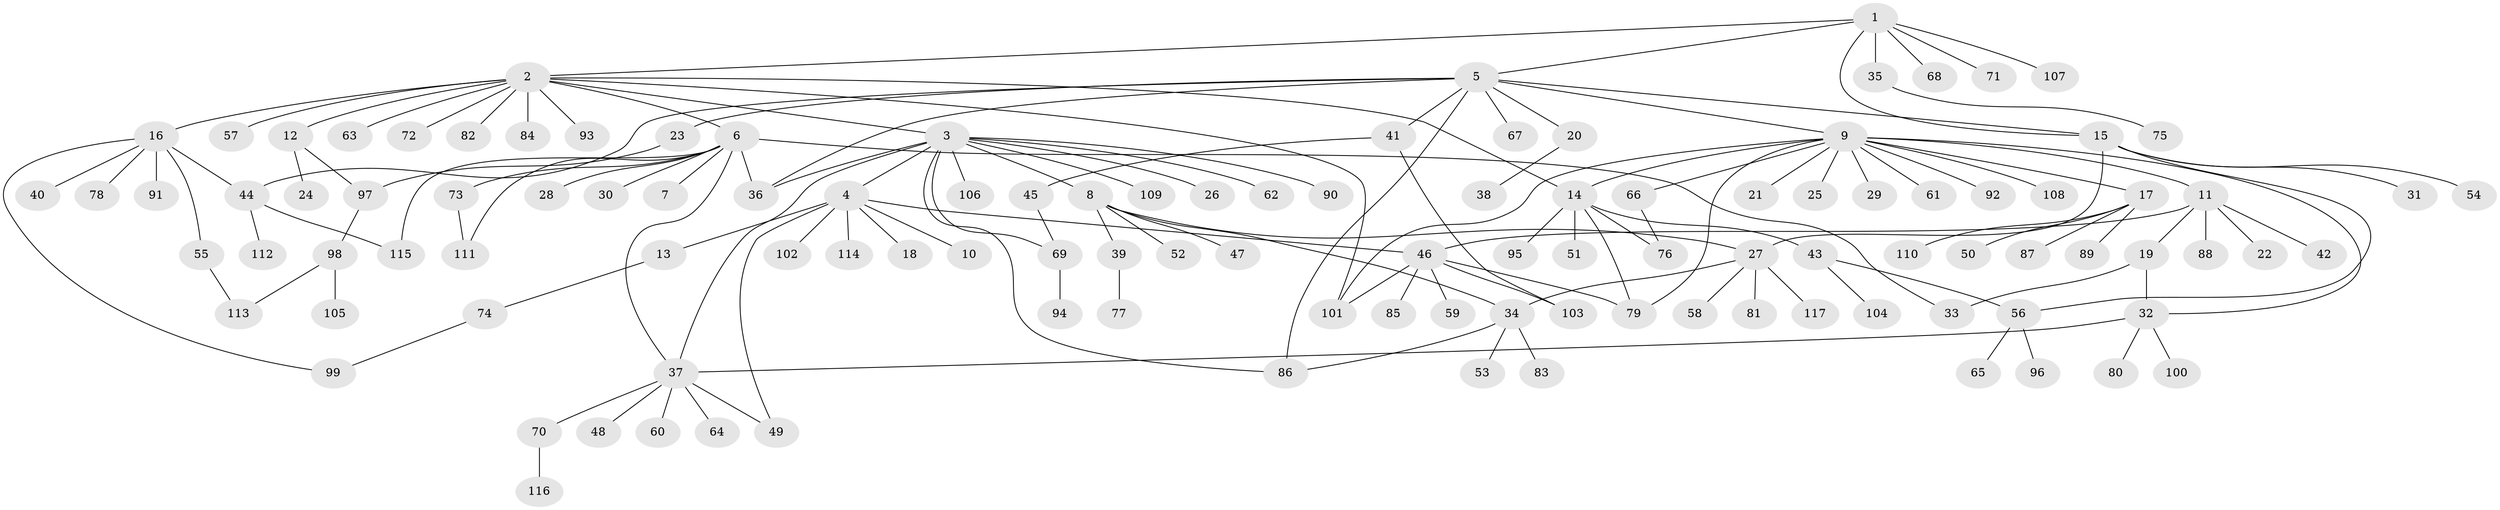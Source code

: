 // coarse degree distribution, {1: 0.8103448275862069, 2: 0.034482758620689655, 9: 0.034482758620689655, 3: 0.017241379310344827, 6: 0.034482758620689655, 14: 0.017241379310344827, 8: 0.034482758620689655, 18: 0.017241379310344827}
// Generated by graph-tools (version 1.1) at 2025/50/03/04/25 21:50:23]
// undirected, 117 vertices, 144 edges
graph export_dot {
graph [start="1"]
  node [color=gray90,style=filled];
  1;
  2;
  3;
  4;
  5;
  6;
  7;
  8;
  9;
  10;
  11;
  12;
  13;
  14;
  15;
  16;
  17;
  18;
  19;
  20;
  21;
  22;
  23;
  24;
  25;
  26;
  27;
  28;
  29;
  30;
  31;
  32;
  33;
  34;
  35;
  36;
  37;
  38;
  39;
  40;
  41;
  42;
  43;
  44;
  45;
  46;
  47;
  48;
  49;
  50;
  51;
  52;
  53;
  54;
  55;
  56;
  57;
  58;
  59;
  60;
  61;
  62;
  63;
  64;
  65;
  66;
  67;
  68;
  69;
  70;
  71;
  72;
  73;
  74;
  75;
  76;
  77;
  78;
  79;
  80;
  81;
  82;
  83;
  84;
  85;
  86;
  87;
  88;
  89;
  90;
  91;
  92;
  93;
  94;
  95;
  96;
  97;
  98;
  99;
  100;
  101;
  102;
  103;
  104;
  105;
  106;
  107;
  108;
  109;
  110;
  111;
  112;
  113;
  114;
  115;
  116;
  117;
  1 -- 2;
  1 -- 5;
  1 -- 15;
  1 -- 35;
  1 -- 68;
  1 -- 71;
  1 -- 107;
  2 -- 3;
  2 -- 6;
  2 -- 12;
  2 -- 14;
  2 -- 16;
  2 -- 57;
  2 -- 63;
  2 -- 72;
  2 -- 82;
  2 -- 84;
  2 -- 93;
  2 -- 101;
  3 -- 4;
  3 -- 8;
  3 -- 26;
  3 -- 36;
  3 -- 37;
  3 -- 62;
  3 -- 69;
  3 -- 86;
  3 -- 90;
  3 -- 106;
  3 -- 109;
  4 -- 10;
  4 -- 13;
  4 -- 18;
  4 -- 46;
  4 -- 49;
  4 -- 102;
  4 -- 114;
  5 -- 9;
  5 -- 15;
  5 -- 20;
  5 -- 23;
  5 -- 36;
  5 -- 41;
  5 -- 44;
  5 -- 67;
  5 -- 86;
  6 -- 7;
  6 -- 28;
  6 -- 30;
  6 -- 33;
  6 -- 36;
  6 -- 37;
  6 -- 73;
  6 -- 111;
  6 -- 115;
  8 -- 27;
  8 -- 34;
  8 -- 39;
  8 -- 47;
  8 -- 52;
  9 -- 11;
  9 -- 14;
  9 -- 17;
  9 -- 21;
  9 -- 25;
  9 -- 29;
  9 -- 32;
  9 -- 61;
  9 -- 66;
  9 -- 79;
  9 -- 92;
  9 -- 101;
  9 -- 108;
  11 -- 19;
  11 -- 22;
  11 -- 42;
  11 -- 46;
  11 -- 88;
  12 -- 24;
  12 -- 97;
  13 -- 74;
  14 -- 43;
  14 -- 51;
  14 -- 76;
  14 -- 79;
  14 -- 95;
  15 -- 27;
  15 -- 31;
  15 -- 54;
  15 -- 56;
  16 -- 40;
  16 -- 44;
  16 -- 55;
  16 -- 78;
  16 -- 91;
  16 -- 99;
  17 -- 50;
  17 -- 87;
  17 -- 89;
  17 -- 110;
  19 -- 32;
  19 -- 33;
  20 -- 38;
  23 -- 97;
  27 -- 34;
  27 -- 58;
  27 -- 81;
  27 -- 117;
  32 -- 37;
  32 -- 80;
  32 -- 100;
  34 -- 53;
  34 -- 83;
  34 -- 86;
  35 -- 75;
  37 -- 48;
  37 -- 49;
  37 -- 60;
  37 -- 64;
  37 -- 70;
  39 -- 77;
  41 -- 45;
  41 -- 103;
  43 -- 56;
  43 -- 104;
  44 -- 112;
  44 -- 115;
  45 -- 69;
  46 -- 59;
  46 -- 79;
  46 -- 85;
  46 -- 101;
  46 -- 103;
  55 -- 113;
  56 -- 65;
  56 -- 96;
  66 -- 76;
  69 -- 94;
  70 -- 116;
  73 -- 111;
  74 -- 99;
  97 -- 98;
  98 -- 105;
  98 -- 113;
}
